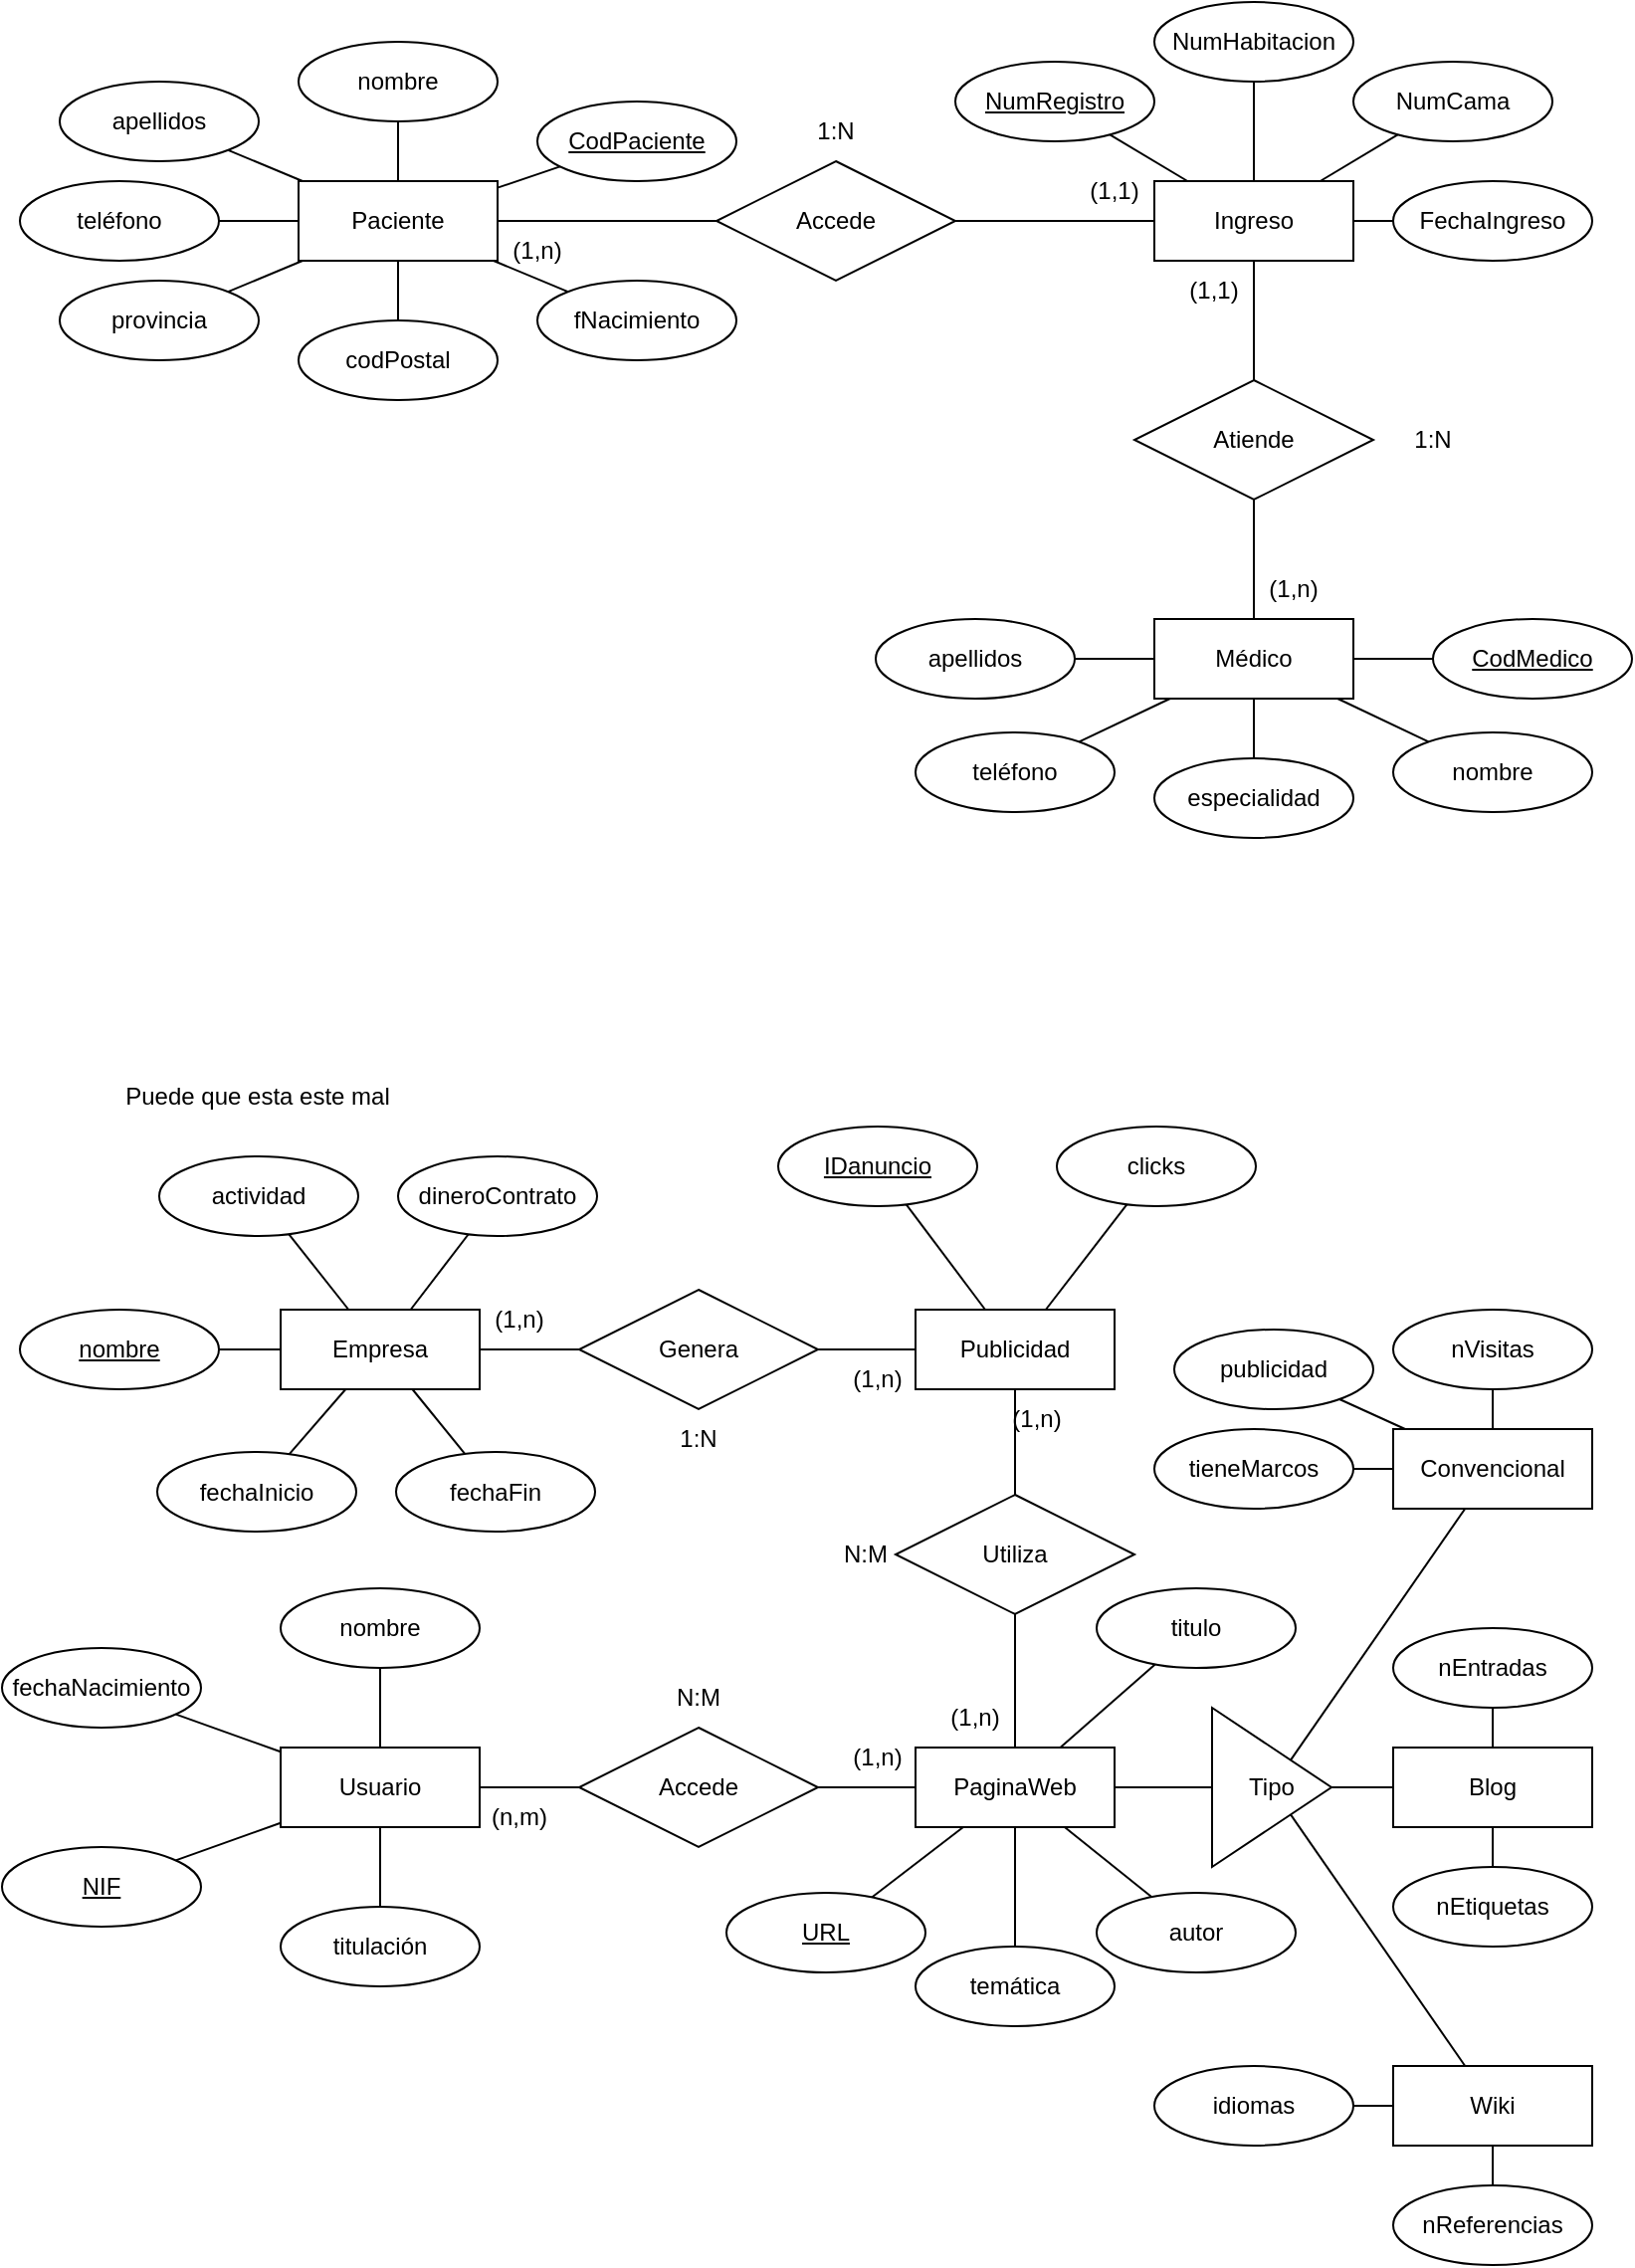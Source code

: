 <mxfile version="24.8.2">
  <diagram name="Página-1" id="OM9QJlv7rs2KJ2Hx93Fb">
    <mxGraphModel dx="1080" dy="687" grid="1" gridSize="10" guides="1" tooltips="1" connect="1" arrows="1" fold="1" page="1" pageScale="1" pageWidth="827" pageHeight="1169" math="0" shadow="0">
      <root>
        <mxCell id="0" />
        <mxCell id="1" parent="0" />
        <mxCell id="q-Yn26P4vF6KLxeXFJKJ-2" value="Paciente" style="whiteSpace=wrap;html=1;align=center;" parent="1" vertex="1">
          <mxGeometry x="149" y="110" width="100" height="40" as="geometry" />
        </mxCell>
        <mxCell id="q-Yn26P4vF6KLxeXFJKJ-3" value="nombre" style="ellipse;whiteSpace=wrap;html=1;align=center;" parent="1" vertex="1">
          <mxGeometry x="149" y="40" width="100" height="40" as="geometry" />
        </mxCell>
        <mxCell id="q-Yn26P4vF6KLxeXFJKJ-4" value="" style="endArrow=none;html=1;rounded=0;" parent="1" source="q-Yn26P4vF6KLxeXFJKJ-2" target="q-Yn26P4vF6KLxeXFJKJ-3" edge="1">
          <mxGeometry relative="1" as="geometry">
            <mxPoint x="159" y="280" as="sourcePoint" />
            <mxPoint x="319" y="280" as="targetPoint" />
          </mxGeometry>
        </mxCell>
        <mxCell id="q-Yn26P4vF6KLxeXFJKJ-5" value="CodPaciente" style="ellipse;whiteSpace=wrap;html=1;align=center;fontStyle=4;" parent="1" vertex="1">
          <mxGeometry x="269" y="70" width="100" height="40" as="geometry" />
        </mxCell>
        <mxCell id="q-Yn26P4vF6KLxeXFJKJ-6" value="" style="endArrow=none;html=1;rounded=0;" parent="1" source="q-Yn26P4vF6KLxeXFJKJ-5" target="q-Yn26P4vF6KLxeXFJKJ-2" edge="1">
          <mxGeometry relative="1" as="geometry">
            <mxPoint x="187" y="120" as="sourcePoint" />
            <mxPoint x="129" y="68" as="targetPoint" />
          </mxGeometry>
        </mxCell>
        <mxCell id="q-Yn26P4vF6KLxeXFJKJ-7" value="apellidos" style="ellipse;whiteSpace=wrap;html=1;align=center;" parent="1" vertex="1">
          <mxGeometry x="29" y="60" width="100" height="40" as="geometry" />
        </mxCell>
        <mxCell id="q-Yn26P4vF6KLxeXFJKJ-8" value="" style="endArrow=none;html=1;rounded=0;" parent="1" source="q-Yn26P4vF6KLxeXFJKJ-2" target="q-Yn26P4vF6KLxeXFJKJ-7" edge="1">
          <mxGeometry relative="1" as="geometry">
            <mxPoint x="163" y="230" as="sourcePoint" />
            <mxPoint x="305" y="400" as="targetPoint" />
          </mxGeometry>
        </mxCell>
        <mxCell id="q-Yn26P4vF6KLxeXFJKJ-9" value="teléfono" style="ellipse;whiteSpace=wrap;html=1;align=center;" parent="1" vertex="1">
          <mxGeometry x="9" y="110" width="100" height="40" as="geometry" />
        </mxCell>
        <mxCell id="q-Yn26P4vF6KLxeXFJKJ-10" value="" style="endArrow=none;html=1;rounded=0;" parent="1" source="q-Yn26P4vF6KLxeXFJKJ-2" target="q-Yn26P4vF6KLxeXFJKJ-9" edge="1">
          <mxGeometry relative="1" as="geometry">
            <mxPoint x="149" y="177" as="sourcePoint" />
            <mxPoint x="305" y="460" as="targetPoint" />
          </mxGeometry>
        </mxCell>
        <mxCell id="q-Yn26P4vF6KLxeXFJKJ-11" value="provincia" style="ellipse;whiteSpace=wrap;html=1;align=center;" parent="1" vertex="1">
          <mxGeometry x="29" y="160" width="100" height="40" as="geometry" />
        </mxCell>
        <mxCell id="q-Yn26P4vF6KLxeXFJKJ-12" value="" style="endArrow=none;html=1;rounded=0;" parent="1" source="q-Yn26P4vF6KLxeXFJKJ-2" target="q-Yn26P4vF6KLxeXFJKJ-11" edge="1">
          <mxGeometry relative="1" as="geometry">
            <mxPoint x="179" y="193" as="sourcePoint" />
            <mxPoint x="335" y="510" as="targetPoint" />
          </mxGeometry>
        </mxCell>
        <mxCell id="q-Yn26P4vF6KLxeXFJKJ-13" value="codPostal" style="ellipse;whiteSpace=wrap;html=1;align=center;" parent="1" vertex="1">
          <mxGeometry x="149" y="180" width="100" height="40" as="geometry" />
        </mxCell>
        <mxCell id="q-Yn26P4vF6KLxeXFJKJ-14" value="" style="endArrow=none;html=1;rounded=0;" parent="1" source="q-Yn26P4vF6KLxeXFJKJ-2" target="q-Yn26P4vF6KLxeXFJKJ-13" edge="1">
          <mxGeometry relative="1" as="geometry">
            <mxPoint x="298" y="150" as="sourcePoint" />
            <mxPoint x="445" y="513" as="targetPoint" />
          </mxGeometry>
        </mxCell>
        <mxCell id="q-Yn26P4vF6KLxeXFJKJ-15" value="fNacimiento" style="ellipse;whiteSpace=wrap;html=1;align=center;" parent="1" vertex="1">
          <mxGeometry x="269" y="160" width="100" height="40" as="geometry" />
        </mxCell>
        <mxCell id="q-Yn26P4vF6KLxeXFJKJ-16" value="" style="endArrow=none;html=1;rounded=0;" parent="1" source="q-Yn26P4vF6KLxeXFJKJ-2" target="q-Yn26P4vF6KLxeXFJKJ-15" edge="1">
          <mxGeometry relative="1" as="geometry">
            <mxPoint x="307" y="140" as="sourcePoint" />
            <mxPoint x="548" y="503" as="targetPoint" />
          </mxGeometry>
        </mxCell>
        <mxCell id="q-Yn26P4vF6KLxeXFJKJ-17" value="Accede" style="shape=rhombus;perimeter=rhombusPerimeter;whiteSpace=wrap;html=1;align=center;" parent="1" vertex="1">
          <mxGeometry x="359" y="100" width="120" height="60" as="geometry" />
        </mxCell>
        <mxCell id="q-Yn26P4vF6KLxeXFJKJ-18" value="" style="endArrow=none;html=1;rounded=0;" parent="1" source="q-Yn26P4vF6KLxeXFJKJ-2" target="q-Yn26P4vF6KLxeXFJKJ-17" edge="1">
          <mxGeometry relative="1" as="geometry">
            <mxPoint x="243" y="160" as="sourcePoint" />
            <mxPoint x="304" y="196" as="targetPoint" />
          </mxGeometry>
        </mxCell>
        <mxCell id="q-Yn26P4vF6KLxeXFJKJ-19" value="Médico" style="whiteSpace=wrap;html=1;align=center;" parent="1" vertex="1">
          <mxGeometry x="579" y="330" width="100" height="40" as="geometry" />
        </mxCell>
        <mxCell id="q-Yn26P4vF6KLxeXFJKJ-20" value="nombre" style="ellipse;whiteSpace=wrap;html=1;align=center;" parent="1" vertex="1">
          <mxGeometry x="699" y="387" width="100" height="40" as="geometry" />
        </mxCell>
        <mxCell id="q-Yn26P4vF6KLxeXFJKJ-21" value="" style="endArrow=none;html=1;rounded=0;" parent="1" source="q-Yn26P4vF6KLxeXFJKJ-19" target="q-Yn26P4vF6KLxeXFJKJ-20" edge="1">
          <mxGeometry relative="1" as="geometry">
            <mxPoint x="589" y="500" as="sourcePoint" />
            <mxPoint x="749" y="500" as="targetPoint" />
          </mxGeometry>
        </mxCell>
        <mxCell id="q-Yn26P4vF6KLxeXFJKJ-22" value="CodMedico" style="ellipse;whiteSpace=wrap;html=1;align=center;fontStyle=4;" parent="1" vertex="1">
          <mxGeometry x="719" y="330" width="100" height="40" as="geometry" />
        </mxCell>
        <mxCell id="q-Yn26P4vF6KLxeXFJKJ-23" value="" style="endArrow=none;html=1;rounded=0;" parent="1" source="q-Yn26P4vF6KLxeXFJKJ-22" target="q-Yn26P4vF6KLxeXFJKJ-19" edge="1">
          <mxGeometry relative="1" as="geometry">
            <mxPoint x="617" y="340" as="sourcePoint" />
            <mxPoint x="559" y="288" as="targetPoint" />
          </mxGeometry>
        </mxCell>
        <mxCell id="q-Yn26P4vF6KLxeXFJKJ-24" value="apellidos" style="ellipse;whiteSpace=wrap;html=1;align=center;" parent="1" vertex="1">
          <mxGeometry x="439" y="330" width="100" height="40" as="geometry" />
        </mxCell>
        <mxCell id="q-Yn26P4vF6KLxeXFJKJ-25" value="" style="endArrow=none;html=1;rounded=0;" parent="1" source="q-Yn26P4vF6KLxeXFJKJ-19" target="q-Yn26P4vF6KLxeXFJKJ-24" edge="1">
          <mxGeometry relative="1" as="geometry">
            <mxPoint x="593" y="450" as="sourcePoint" />
            <mxPoint x="735" y="620" as="targetPoint" />
          </mxGeometry>
        </mxCell>
        <mxCell id="q-Yn26P4vF6KLxeXFJKJ-26" value="teléfono" style="ellipse;whiteSpace=wrap;html=1;align=center;" parent="1" vertex="1">
          <mxGeometry x="459" y="387" width="100" height="40" as="geometry" />
        </mxCell>
        <mxCell id="q-Yn26P4vF6KLxeXFJKJ-27" value="" style="endArrow=none;html=1;rounded=0;" parent="1" source="q-Yn26P4vF6KLxeXFJKJ-19" target="q-Yn26P4vF6KLxeXFJKJ-26" edge="1">
          <mxGeometry relative="1" as="geometry">
            <mxPoint x="579" y="397" as="sourcePoint" />
            <mxPoint x="735" y="680" as="targetPoint" />
          </mxGeometry>
        </mxCell>
        <mxCell id="q-Yn26P4vF6KLxeXFJKJ-32" value="especialidad" style="ellipse;whiteSpace=wrap;html=1;align=center;" parent="1" vertex="1">
          <mxGeometry x="579" y="400" width="100" height="40" as="geometry" />
        </mxCell>
        <mxCell id="q-Yn26P4vF6KLxeXFJKJ-33" value="" style="endArrow=none;html=1;rounded=0;" parent="1" source="q-Yn26P4vF6KLxeXFJKJ-19" target="q-Yn26P4vF6KLxeXFJKJ-32" edge="1">
          <mxGeometry relative="1" as="geometry">
            <mxPoint x="737" y="360" as="sourcePoint" />
            <mxPoint x="978" y="723" as="targetPoint" />
          </mxGeometry>
        </mxCell>
        <mxCell id="q-Yn26P4vF6KLxeXFJKJ-34" value="Ingreso" style="whiteSpace=wrap;html=1;align=center;" parent="1" vertex="1">
          <mxGeometry x="579" y="110" width="100" height="40" as="geometry" />
        </mxCell>
        <mxCell id="q-Yn26P4vF6KLxeXFJKJ-35" value="" style="endArrow=none;html=1;rounded=0;" parent="1" source="q-Yn26P4vF6KLxeXFJKJ-17" target="q-Yn26P4vF6KLxeXFJKJ-34" edge="1">
          <mxGeometry relative="1" as="geometry">
            <mxPoint x="499" y="220" as="sourcePoint" />
            <mxPoint x="659" y="220" as="targetPoint" />
          </mxGeometry>
        </mxCell>
        <mxCell id="q-Yn26P4vF6KLxeXFJKJ-37" value="NumRegistro" style="ellipse;whiteSpace=wrap;html=1;align=center;fontStyle=4;" parent="1" vertex="1">
          <mxGeometry x="479" y="50" width="100" height="40" as="geometry" />
        </mxCell>
        <mxCell id="q-Yn26P4vF6KLxeXFJKJ-38" value="" style="endArrow=none;html=1;rounded=0;" parent="1" source="q-Yn26P4vF6KLxeXFJKJ-37" target="q-Yn26P4vF6KLxeXFJKJ-34" edge="1">
          <mxGeometry relative="1" as="geometry">
            <mxPoint x="449" y="270" as="sourcePoint" />
            <mxPoint x="609" y="270" as="targetPoint" />
          </mxGeometry>
        </mxCell>
        <mxCell id="q-Yn26P4vF6KLxeXFJKJ-39" value="NumCama" style="ellipse;whiteSpace=wrap;html=1;align=center;" parent="1" vertex="1">
          <mxGeometry x="679" y="50" width="100" height="40" as="geometry" />
        </mxCell>
        <mxCell id="q-Yn26P4vF6KLxeXFJKJ-40" value="" style="endArrow=none;html=1;rounded=0;" parent="1" source="q-Yn26P4vF6KLxeXFJKJ-34" target="q-Yn26P4vF6KLxeXFJKJ-39" edge="1">
          <mxGeometry relative="1" as="geometry">
            <mxPoint x="429" y="120" as="sourcePoint" />
            <mxPoint x="429" y="110" as="targetPoint" />
          </mxGeometry>
        </mxCell>
        <mxCell id="q-Yn26P4vF6KLxeXFJKJ-41" value="FechaIngreso" style="ellipse;whiteSpace=wrap;html=1;align=center;" parent="1" vertex="1">
          <mxGeometry x="699" y="110" width="100" height="40" as="geometry" />
        </mxCell>
        <mxCell id="q-Yn26P4vF6KLxeXFJKJ-42" value="" style="endArrow=none;html=1;rounded=0;" parent="1" source="q-Yn26P4vF6KLxeXFJKJ-34" target="q-Yn26P4vF6KLxeXFJKJ-41" edge="1">
          <mxGeometry relative="1" as="geometry">
            <mxPoint x="413" y="162" as="sourcePoint" />
            <mxPoint x="384" y="201" as="targetPoint" />
          </mxGeometry>
        </mxCell>
        <mxCell id="q-Yn26P4vF6KLxeXFJKJ-43" value="NumHabitacion" style="ellipse;whiteSpace=wrap;html=1;align=center;" parent="1" vertex="1">
          <mxGeometry x="579" y="20" width="100" height="40" as="geometry" />
        </mxCell>
        <mxCell id="q-Yn26P4vF6KLxeXFJKJ-44" value="" style="endArrow=none;html=1;rounded=0;" parent="1" source="q-Yn26P4vF6KLxeXFJKJ-34" target="q-Yn26P4vF6KLxeXFJKJ-43" edge="1">
          <mxGeometry relative="1" as="geometry">
            <mxPoint x="445" y="162" as="sourcePoint" />
            <mxPoint x="474" y="201" as="targetPoint" />
          </mxGeometry>
        </mxCell>
        <mxCell id="q-Yn26P4vF6KLxeXFJKJ-45" value="" style="endArrow=none;html=1;rounded=0;" parent="1" source="q-Yn26P4vF6KLxeXFJKJ-34" target="kMywHeOW3mW8am20AHND-2" edge="1">
          <mxGeometry relative="1" as="geometry">
            <mxPoint x="559" y="260" as="sourcePoint" />
            <mxPoint x="629" y="220" as="targetPoint" />
          </mxGeometry>
        </mxCell>
        <mxCell id="kMywHeOW3mW8am20AHND-2" value="Atiende" style="shape=rhombus;perimeter=rhombusPerimeter;whiteSpace=wrap;html=1;align=center;" parent="1" vertex="1">
          <mxGeometry x="569" y="210" width="120" height="60" as="geometry" />
        </mxCell>
        <mxCell id="kMywHeOW3mW8am20AHND-3" value="" style="endArrow=none;html=1;rounded=0;" parent="1" source="kMywHeOW3mW8am20AHND-2" target="q-Yn26P4vF6KLxeXFJKJ-19" edge="1">
          <mxGeometry relative="1" as="geometry">
            <mxPoint x="639" y="160" as="sourcePoint" />
            <mxPoint x="639" y="230" as="targetPoint" />
          </mxGeometry>
        </mxCell>
        <mxCell id="kMywHeOW3mW8am20AHND-4" value="(1,n)" style="text;html=1;align=center;verticalAlign=middle;whiteSpace=wrap;rounded=0;" parent="1" vertex="1">
          <mxGeometry x="239" y="130" width="60" height="30" as="geometry" />
        </mxCell>
        <mxCell id="kMywHeOW3mW8am20AHND-5" value="(1,1)" style="text;html=1;align=center;verticalAlign=middle;whiteSpace=wrap;rounded=0;" parent="1" vertex="1">
          <mxGeometry x="529" y="100" width="60" height="30" as="geometry" />
        </mxCell>
        <mxCell id="kMywHeOW3mW8am20AHND-6" value="(1,n)" style="text;html=1;align=center;verticalAlign=middle;whiteSpace=wrap;rounded=0;" parent="1" vertex="1">
          <mxGeometry x="619" y="300" width="60" height="30" as="geometry" />
        </mxCell>
        <mxCell id="kMywHeOW3mW8am20AHND-7" value="(1,1)" style="text;html=1;align=center;verticalAlign=middle;whiteSpace=wrap;rounded=0;" parent="1" vertex="1">
          <mxGeometry x="579" y="150" width="60" height="30" as="geometry" />
        </mxCell>
        <mxCell id="kMywHeOW3mW8am20AHND-9" value="1:N" style="text;html=1;align=center;verticalAlign=middle;whiteSpace=wrap;rounded=0;" parent="1" vertex="1">
          <mxGeometry x="689" y="225" width="60" height="30" as="geometry" />
        </mxCell>
        <mxCell id="kMywHeOW3mW8am20AHND-10" value="1:N" style="text;html=1;align=center;verticalAlign=middle;whiteSpace=wrap;rounded=0;" parent="1" vertex="1">
          <mxGeometry x="389" y="70" width="60" height="30" as="geometry" />
        </mxCell>
        <mxCell id="kMywHeOW3mW8am20AHND-11" value="Usuario" style="whiteSpace=wrap;html=1;align=center;" parent="1" vertex="1">
          <mxGeometry x="140" y="897" width="100" height="40" as="geometry" />
        </mxCell>
        <mxCell id="kMywHeOW3mW8am20AHND-12" value="nombre" style="ellipse;whiteSpace=wrap;html=1;align=center;" parent="1" vertex="1">
          <mxGeometry x="140" y="817" width="100" height="40" as="geometry" />
        </mxCell>
        <mxCell id="kMywHeOW3mW8am20AHND-13" value="" style="endArrow=none;html=1;rounded=0;" parent="1" source="kMywHeOW3mW8am20AHND-12" target="kMywHeOW3mW8am20AHND-11" edge="1">
          <mxGeometry relative="1" as="geometry">
            <mxPoint x="577" y="597" as="sourcePoint" />
            <mxPoint x="532" y="619" as="targetPoint" />
          </mxGeometry>
        </mxCell>
        <mxCell id="kMywHeOW3mW8am20AHND-14" value="NIF" style="ellipse;whiteSpace=wrap;html=1;align=center;fontStyle=4;" parent="1" vertex="1">
          <mxGeometry y="947" width="100" height="40" as="geometry" />
        </mxCell>
        <mxCell id="kMywHeOW3mW8am20AHND-15" value="" style="endArrow=none;html=1;rounded=0;" parent="1" source="kMywHeOW3mW8am20AHND-11" target="kMywHeOW3mW8am20AHND-14" edge="1">
          <mxGeometry relative="1" as="geometry">
            <mxPoint x="200" y="857" as="sourcePoint" />
            <mxPoint x="200" y="907" as="targetPoint" />
          </mxGeometry>
        </mxCell>
        <mxCell id="kMywHeOW3mW8am20AHND-16" value="fechaNacimiento" style="ellipse;whiteSpace=wrap;html=1;align=center;" parent="1" vertex="1">
          <mxGeometry y="847" width="100" height="40" as="geometry" />
        </mxCell>
        <mxCell id="kMywHeOW3mW8am20AHND-17" value="" style="endArrow=none;html=1;rounded=0;" parent="1" source="kMywHeOW3mW8am20AHND-16" target="kMywHeOW3mW8am20AHND-11" edge="1">
          <mxGeometry relative="1" as="geometry">
            <mxPoint x="200" y="857" as="sourcePoint" />
            <mxPoint x="200" y="907" as="targetPoint" />
          </mxGeometry>
        </mxCell>
        <mxCell id="kMywHeOW3mW8am20AHND-18" value="titulación" style="ellipse;whiteSpace=wrap;html=1;align=center;" parent="1" vertex="1">
          <mxGeometry x="140" y="977" width="100" height="40" as="geometry" />
        </mxCell>
        <mxCell id="kMywHeOW3mW8am20AHND-19" value="" style="endArrow=none;html=1;rounded=0;" parent="1" source="kMywHeOW3mW8am20AHND-18" target="kMywHeOW3mW8am20AHND-11" edge="1">
          <mxGeometry relative="1" as="geometry">
            <mxPoint x="179" y="967" as="sourcePoint" />
            <mxPoint x="129" y="1007" as="targetPoint" />
          </mxGeometry>
        </mxCell>
        <mxCell id="kMywHeOW3mW8am20AHND-20" value="PaginaWeb" style="whiteSpace=wrap;html=1;align=center;" parent="1" vertex="1">
          <mxGeometry x="459" y="897" width="100" height="40" as="geometry" />
        </mxCell>
        <mxCell id="kMywHeOW3mW8am20AHND-21" value="Accede" style="shape=rhombus;perimeter=rhombusPerimeter;whiteSpace=wrap;html=1;align=center;" parent="1" vertex="1">
          <mxGeometry x="290" y="887" width="120" height="60" as="geometry" />
        </mxCell>
        <mxCell id="kMywHeOW3mW8am20AHND-22" value="" style="endArrow=none;html=1;rounded=0;" parent="1" source="kMywHeOW3mW8am20AHND-11" target="kMywHeOW3mW8am20AHND-21" edge="1">
          <mxGeometry relative="1" as="geometry">
            <mxPoint x="200" y="987" as="sourcePoint" />
            <mxPoint x="200" y="947" as="targetPoint" />
          </mxGeometry>
        </mxCell>
        <mxCell id="kMywHeOW3mW8am20AHND-23" value="" style="endArrow=none;html=1;rounded=0;" parent="1" source="kMywHeOW3mW8am20AHND-21" target="kMywHeOW3mW8am20AHND-20" edge="1">
          <mxGeometry relative="1" as="geometry">
            <mxPoint x="250" y="927" as="sourcePoint" />
            <mxPoint x="289" y="927" as="targetPoint" />
          </mxGeometry>
        </mxCell>
        <mxCell id="kMywHeOW3mW8am20AHND-24" value="Tipo" style="triangle;whiteSpace=wrap;html=1;" parent="1" vertex="1">
          <mxGeometry x="608" y="877" width="60" height="80" as="geometry" />
        </mxCell>
        <mxCell id="kMywHeOW3mW8am20AHND-26" value="" style="endArrow=none;html=1;rounded=0;" parent="1" source="kMywHeOW3mW8am20AHND-24" target="kMywHeOW3mW8am20AHND-29" edge="1">
          <mxGeometry relative="1" as="geometry">
            <mxPoint x="569" y="1047" as="sourcePoint" />
            <mxPoint x="729" y="1047" as="targetPoint" />
          </mxGeometry>
        </mxCell>
        <mxCell id="kMywHeOW3mW8am20AHND-27" value="Wiki" style="whiteSpace=wrap;html=1;align=center;" parent="1" vertex="1">
          <mxGeometry x="699" y="1057" width="100" height="40" as="geometry" />
        </mxCell>
        <mxCell id="kMywHeOW3mW8am20AHND-28" value="Blog" style="whiteSpace=wrap;html=1;align=center;" parent="1" vertex="1">
          <mxGeometry x="699" y="897" width="100" height="40" as="geometry" />
        </mxCell>
        <mxCell id="kMywHeOW3mW8am20AHND-29" value="Convencional" style="whiteSpace=wrap;html=1;align=center;" parent="1" vertex="1">
          <mxGeometry x="699" y="737" width="100" height="40" as="geometry" />
        </mxCell>
        <mxCell id="kMywHeOW3mW8am20AHND-30" value="" style="endArrow=none;html=1;rounded=0;" parent="1" source="kMywHeOW3mW8am20AHND-24" target="kMywHeOW3mW8am20AHND-28" edge="1">
          <mxGeometry relative="1" as="geometry">
            <mxPoint x="662" y="917" as="sourcePoint" />
            <mxPoint x="731" y="867" as="targetPoint" />
          </mxGeometry>
        </mxCell>
        <mxCell id="kMywHeOW3mW8am20AHND-31" value="" style="endArrow=none;html=1;rounded=0;" parent="1" source="kMywHeOW3mW8am20AHND-24" target="kMywHeOW3mW8am20AHND-27" edge="1">
          <mxGeometry relative="1" as="geometry">
            <mxPoint x="678" y="927" as="sourcePoint" />
            <mxPoint x="709" y="927" as="targetPoint" />
          </mxGeometry>
        </mxCell>
        <mxCell id="kMywHeOW3mW8am20AHND-32" value="" style="endArrow=none;html=1;rounded=0;" parent="1" source="kMywHeOW3mW8am20AHND-20" target="kMywHeOW3mW8am20AHND-24" edge="1">
          <mxGeometry relative="1" as="geometry">
            <mxPoint x="440" y="927" as="sourcePoint" />
            <mxPoint x="489" y="927" as="targetPoint" />
          </mxGeometry>
        </mxCell>
        <mxCell id="kMywHeOW3mW8am20AHND-33" value="titulo" style="ellipse;whiteSpace=wrap;html=1;align=center;" parent="1" vertex="1">
          <mxGeometry x="550" y="817" width="100" height="40" as="geometry" />
        </mxCell>
        <mxCell id="kMywHeOW3mW8am20AHND-34" value="" style="endArrow=none;html=1;rounded=0;" parent="1" source="kMywHeOW3mW8am20AHND-33" target="kMywHeOW3mW8am20AHND-20" edge="1">
          <mxGeometry relative="1" as="geometry">
            <mxPoint x="896" y="577" as="sourcePoint" />
            <mxPoint x="509" y="877" as="targetPoint" />
          </mxGeometry>
        </mxCell>
        <mxCell id="kMywHeOW3mW8am20AHND-35" value="URL" style="ellipse;whiteSpace=wrap;html=1;align=center;fontStyle=4;" parent="1" vertex="1">
          <mxGeometry x="364" y="970" width="100" height="40" as="geometry" />
        </mxCell>
        <mxCell id="kMywHeOW3mW8am20AHND-36" value="" style="endArrow=none;html=1;rounded=0;" parent="1" source="kMywHeOW3mW8am20AHND-20" target="kMywHeOW3mW8am20AHND-35" edge="1">
          <mxGeometry relative="1" as="geometry">
            <mxPoint x="150" y="945" as="sourcePoint" />
            <mxPoint x="97" y="964" as="targetPoint" />
          </mxGeometry>
        </mxCell>
        <mxCell id="kMywHeOW3mW8am20AHND-38" value="temática" style="ellipse;whiteSpace=wrap;html=1;align=center;" parent="1" vertex="1">
          <mxGeometry x="459" y="997" width="100" height="40" as="geometry" />
        </mxCell>
        <mxCell id="kMywHeOW3mW8am20AHND-39" value="" style="endArrow=none;html=1;rounded=0;" parent="1" source="kMywHeOW3mW8am20AHND-38" target="kMywHeOW3mW8am20AHND-20" edge="1">
          <mxGeometry relative="1" as="geometry">
            <mxPoint x="847" y="757" as="sourcePoint" />
            <mxPoint x="460" y="1077" as="targetPoint" />
          </mxGeometry>
        </mxCell>
        <mxCell id="kMywHeOW3mW8am20AHND-40" value="autor" style="ellipse;whiteSpace=wrap;html=1;align=center;" parent="1" vertex="1">
          <mxGeometry x="550" y="970" width="100" height="40" as="geometry" />
        </mxCell>
        <mxCell id="kMywHeOW3mW8am20AHND-41" value="" style="endArrow=none;html=1;rounded=0;" parent="1" source="kMywHeOW3mW8am20AHND-40" target="kMywHeOW3mW8am20AHND-20" edge="1">
          <mxGeometry relative="1" as="geometry">
            <mxPoint x="947" y="787" as="sourcePoint" />
            <mxPoint x="576" y="967" as="targetPoint" />
          </mxGeometry>
        </mxCell>
        <mxCell id="kMywHeOW3mW8am20AHND-42" value="nVisitas" style="ellipse;whiteSpace=wrap;html=1;align=center;" parent="1" vertex="1">
          <mxGeometry x="699" y="677" width="100" height="40" as="geometry" />
        </mxCell>
        <mxCell id="kMywHeOW3mW8am20AHND-43" value="" style="endArrow=none;html=1;rounded=0;" parent="1" source="kMywHeOW3mW8am20AHND-42" target="kMywHeOW3mW8am20AHND-29" edge="1">
          <mxGeometry relative="1" as="geometry">
            <mxPoint x="590" y="797" as="sourcePoint" />
            <mxPoint x="750" y="797" as="targetPoint" />
          </mxGeometry>
        </mxCell>
        <mxCell id="kMywHeOW3mW8am20AHND-44" value="publicidad" style="ellipse;whiteSpace=wrap;html=1;align=center;" parent="1" vertex="1">
          <mxGeometry x="589" y="687" width="100" height="40" as="geometry" />
        </mxCell>
        <mxCell id="kMywHeOW3mW8am20AHND-45" value="" style="endArrow=none;html=1;rounded=0;" parent="1" source="kMywHeOW3mW8am20AHND-44" target="kMywHeOW3mW8am20AHND-29" edge="1">
          <mxGeometry relative="1" as="geometry">
            <mxPoint x="490" y="817" as="sourcePoint" />
            <mxPoint x="649" y="757" as="targetPoint" />
          </mxGeometry>
        </mxCell>
        <mxCell id="kMywHeOW3mW8am20AHND-46" value="tieneMarcos" style="ellipse;whiteSpace=wrap;html=1;align=center;" parent="1" vertex="1">
          <mxGeometry x="579" y="737" width="100" height="40" as="geometry" />
        </mxCell>
        <mxCell id="kMywHeOW3mW8am20AHND-47" value="" style="endArrow=none;html=1;rounded=0;" parent="1" source="kMywHeOW3mW8am20AHND-46" target="kMywHeOW3mW8am20AHND-29" edge="1">
          <mxGeometry relative="1" as="geometry">
            <mxPoint x="682" y="732" as="sourcePoint" />
            <mxPoint x="715" y="747" as="targetPoint" />
          </mxGeometry>
        </mxCell>
        <mxCell id="kMywHeOW3mW8am20AHND-48" value="nEntradas" style="ellipse;whiteSpace=wrap;html=1;align=center;" parent="1" vertex="1">
          <mxGeometry x="699" y="837" width="100" height="40" as="geometry" />
        </mxCell>
        <mxCell id="kMywHeOW3mW8am20AHND-49" value="" style="endArrow=none;html=1;rounded=0;" parent="1" source="kMywHeOW3mW8am20AHND-48" target="kMywHeOW3mW8am20AHND-28" edge="1">
          <mxGeometry relative="1" as="geometry">
            <mxPoint x="810" y="832" as="sourcePoint" />
            <mxPoint x="827" y="857" as="targetPoint" />
          </mxGeometry>
        </mxCell>
        <mxCell id="kMywHeOW3mW8am20AHND-50" value="nEtiquetas" style="ellipse;whiteSpace=wrap;html=1;align=center;" parent="1" vertex="1">
          <mxGeometry x="699" y="957" width="100" height="40" as="geometry" />
        </mxCell>
        <mxCell id="kMywHeOW3mW8am20AHND-51" value="" style="endArrow=none;html=1;rounded=0;" parent="1" source="kMywHeOW3mW8am20AHND-50" target="kMywHeOW3mW8am20AHND-28" edge="1">
          <mxGeometry relative="1" as="geometry">
            <mxPoint x="810" y="952" as="sourcePoint" />
            <mxPoint x="749" y="1017" as="targetPoint" />
          </mxGeometry>
        </mxCell>
        <mxCell id="kMywHeOW3mW8am20AHND-52" value="nReferencias" style="ellipse;whiteSpace=wrap;html=1;align=center;" parent="1" vertex="1">
          <mxGeometry x="699" y="1117" width="100" height="40" as="geometry" />
        </mxCell>
        <mxCell id="kMywHeOW3mW8am20AHND-53" value="" style="endArrow=none;html=1;rounded=0;" parent="1" source="kMywHeOW3mW8am20AHND-52" target="kMywHeOW3mW8am20AHND-27" edge="1">
          <mxGeometry relative="1" as="geometry">
            <mxPoint x="810" y="1122" as="sourcePoint" />
            <mxPoint x="749" y="1107" as="targetPoint" />
          </mxGeometry>
        </mxCell>
        <mxCell id="kMywHeOW3mW8am20AHND-55" value="idiomas" style="ellipse;whiteSpace=wrap;html=1;align=center;" parent="1" vertex="1">
          <mxGeometry x="579" y="1057" width="100" height="40" as="geometry" />
        </mxCell>
        <mxCell id="kMywHeOW3mW8am20AHND-56" value="" style="endArrow=none;html=1;rounded=0;" parent="1" source="kMywHeOW3mW8am20AHND-55" target="kMywHeOW3mW8am20AHND-27" edge="1">
          <mxGeometry relative="1" as="geometry">
            <mxPoint x="690" y="1062" as="sourcePoint" />
            <mxPoint x="629" y="1037" as="targetPoint" />
          </mxGeometry>
        </mxCell>
        <mxCell id="kMywHeOW3mW8am20AHND-57" value="(1,n)" style="text;html=1;align=center;verticalAlign=middle;whiteSpace=wrap;rounded=0;" parent="1" vertex="1">
          <mxGeometry x="410" y="887" width="60" height="30" as="geometry" />
        </mxCell>
        <mxCell id="kMywHeOW3mW8am20AHND-58" value="(n,m)" style="text;html=1;align=center;verticalAlign=middle;whiteSpace=wrap;rounded=0;" parent="1" vertex="1">
          <mxGeometry x="230" y="917" width="60" height="30" as="geometry" />
        </mxCell>
        <mxCell id="kMywHeOW3mW8am20AHND-59" value="N:M" style="text;html=1;align=center;verticalAlign=middle;whiteSpace=wrap;rounded=0;" parent="1" vertex="1">
          <mxGeometry x="320" y="857" width="60" height="30" as="geometry" />
        </mxCell>
        <mxCell id="kMywHeOW3mW8am20AHND-60" value="Utiliza" style="shape=rhombus;perimeter=rhombusPerimeter;whiteSpace=wrap;html=1;align=center;" parent="1" vertex="1">
          <mxGeometry x="449" y="770" width="120" height="60" as="geometry" />
        </mxCell>
        <mxCell id="kMywHeOW3mW8am20AHND-61" value="" style="endArrow=none;html=1;rounded=0;" parent="1" source="kMywHeOW3mW8am20AHND-60" target="kMywHeOW3mW8am20AHND-20" edge="1">
          <mxGeometry relative="1" as="geometry">
            <mxPoint x="370" y="840" as="sourcePoint" />
            <mxPoint x="530" y="840" as="targetPoint" />
          </mxGeometry>
        </mxCell>
        <mxCell id="kMywHeOW3mW8am20AHND-62" value="Publicidad" style="whiteSpace=wrap;html=1;align=center;" parent="1" vertex="1">
          <mxGeometry x="459" y="677" width="100" height="40" as="geometry" />
        </mxCell>
        <mxCell id="kMywHeOW3mW8am20AHND-63" value="" style="endArrow=none;html=1;rounded=0;" parent="1" source="kMywHeOW3mW8am20AHND-62" target="kMywHeOW3mW8am20AHND-60" edge="1">
          <mxGeometry relative="1" as="geometry">
            <mxPoint x="519" y="820" as="sourcePoint" />
            <mxPoint x="519" y="907" as="targetPoint" />
          </mxGeometry>
        </mxCell>
        <mxCell id="kMywHeOW3mW8am20AHND-64" value="Genera" style="shape=rhombus;perimeter=rhombusPerimeter;whiteSpace=wrap;html=1;align=center;" parent="1" vertex="1">
          <mxGeometry x="290" y="667" width="120" height="60" as="geometry" />
        </mxCell>
        <mxCell id="kMywHeOW3mW8am20AHND-65" value="Empresa" style="whiteSpace=wrap;html=1;align=center;" parent="1" vertex="1">
          <mxGeometry x="140" y="677" width="100" height="40" as="geometry" />
        </mxCell>
        <mxCell id="kMywHeOW3mW8am20AHND-67" value="" style="endArrow=none;html=1;rounded=0;" parent="1" source="kMywHeOW3mW8am20AHND-64" target="kMywHeOW3mW8am20AHND-65" edge="1">
          <mxGeometry relative="1" as="geometry">
            <mxPoint x="210" y="724" as="sourcePoint" />
            <mxPoint x="210" y="824" as="targetPoint" />
          </mxGeometry>
        </mxCell>
        <mxCell id="kMywHeOW3mW8am20AHND-68" value="" style="endArrow=none;html=1;rounded=0;" parent="1" source="kMywHeOW3mW8am20AHND-62" target="kMywHeOW3mW8am20AHND-64" edge="1">
          <mxGeometry relative="1" as="geometry">
            <mxPoint x="529" y="717" as="sourcePoint" />
            <mxPoint x="529" y="817" as="targetPoint" />
          </mxGeometry>
        </mxCell>
        <mxCell id="kMywHeOW3mW8am20AHND-70" value="" style="endArrow=none;html=1;rounded=0;" parent="1" source="kMywHeOW3mW8am20AHND-71" target="kMywHeOW3mW8am20AHND-62" edge="1">
          <mxGeometry relative="1" as="geometry">
            <mxPoint x="462.247" y="624.391" as="sourcePoint" />
            <mxPoint x="650" y="650" as="targetPoint" />
          </mxGeometry>
        </mxCell>
        <mxCell id="kMywHeOW3mW8am20AHND-71" value="IDanuncio" style="ellipse;whiteSpace=wrap;html=1;align=center;fontStyle=4;" parent="1" vertex="1">
          <mxGeometry x="390" y="585" width="100" height="40" as="geometry" />
        </mxCell>
        <mxCell id="kMywHeOW3mW8am20AHND-74" value="clicks" style="ellipse;whiteSpace=wrap;html=1;align=center;" parent="1" vertex="1">
          <mxGeometry x="530" y="585" width="100" height="40" as="geometry" />
        </mxCell>
        <mxCell id="kMywHeOW3mW8am20AHND-75" value="" style="endArrow=none;html=1;rounded=0;" parent="1" source="kMywHeOW3mW8am20AHND-74" target="kMywHeOW3mW8am20AHND-62" edge="1">
          <mxGeometry relative="1" as="geometry">
            <mxPoint x="483" y="635" as="sourcePoint" />
            <mxPoint x="520" y="700" as="targetPoint" />
          </mxGeometry>
        </mxCell>
        <mxCell id="kMywHeOW3mW8am20AHND-77" value="" style="endArrow=none;html=1;rounded=0;" parent="1" source="kMywHeOW3mW8am20AHND-82" target="kMywHeOW3mW8am20AHND-65" edge="1">
          <mxGeometry relative="1" as="geometry">
            <mxPoint x="60" y="697" as="sourcePoint" />
            <mxPoint x="290" y="760" as="targetPoint" />
          </mxGeometry>
        </mxCell>
        <mxCell id="kMywHeOW3mW8am20AHND-78" value="fechaInicio" style="ellipse;whiteSpace=wrap;html=1;align=center;" parent="1" vertex="1">
          <mxGeometry x="78" y="748.5" width="100" height="40" as="geometry" />
        </mxCell>
        <mxCell id="kMywHeOW3mW8am20AHND-79" value="" style="endArrow=none;html=1;rounded=0;" parent="1" source="kMywHeOW3mW8am20AHND-65" target="kMywHeOW3mW8am20AHND-78" edge="1">
          <mxGeometry relative="1" as="geometry">
            <mxPoint x="230" y="780" as="sourcePoint" />
            <mxPoint x="390" y="780" as="targetPoint" />
          </mxGeometry>
        </mxCell>
        <mxCell id="kMywHeOW3mW8am20AHND-80" value="fechaFin" style="ellipse;whiteSpace=wrap;html=1;align=center;" parent="1" vertex="1">
          <mxGeometry x="198" y="748.5" width="100" height="40" as="geometry" />
        </mxCell>
        <mxCell id="kMywHeOW3mW8am20AHND-81" value="" style="endArrow=none;html=1;rounded=0;" parent="1" source="kMywHeOW3mW8am20AHND-65" target="kMywHeOW3mW8am20AHND-80" edge="1">
          <mxGeometry relative="1" as="geometry">
            <mxPoint x="137" y="727" as="sourcePoint" />
            <mxPoint x="102" y="781" as="targetPoint" />
          </mxGeometry>
        </mxCell>
        <mxCell id="kMywHeOW3mW8am20AHND-82" value="nombre" style="ellipse;whiteSpace=wrap;html=1;align=center;fontStyle=4;" parent="1" vertex="1">
          <mxGeometry x="9" y="677" width="100" height="40" as="geometry" />
        </mxCell>
        <mxCell id="kMywHeOW3mW8am20AHND-84" value="actividad" style="ellipse;whiteSpace=wrap;html=1;align=center;" parent="1" vertex="1">
          <mxGeometry x="79" y="600" width="100" height="40" as="geometry" />
        </mxCell>
        <mxCell id="kMywHeOW3mW8am20AHND-85" value="" style="endArrow=none;html=1;rounded=0;" parent="1" source="kMywHeOW3mW8am20AHND-65" target="kMywHeOW3mW8am20AHND-84" edge="1">
          <mxGeometry relative="1" as="geometry">
            <mxPoint x="164" y="568.5" as="sourcePoint" />
            <mxPoint x="391" y="631.5" as="targetPoint" />
          </mxGeometry>
        </mxCell>
        <mxCell id="kMywHeOW3mW8am20AHND-86" value="dineroContrato" style="ellipse;whiteSpace=wrap;html=1;align=center;" parent="1" vertex="1">
          <mxGeometry x="199" y="600" width="100" height="40" as="geometry" />
        </mxCell>
        <mxCell id="kMywHeOW3mW8am20AHND-87" value="" style="endArrow=none;html=1;rounded=0;" parent="1" source="kMywHeOW3mW8am20AHND-65" target="kMywHeOW3mW8am20AHND-86" edge="1">
          <mxGeometry relative="1" as="geometry">
            <mxPoint x="197" y="568.5" as="sourcePoint" />
            <mxPoint x="103" y="632.5" as="targetPoint" />
          </mxGeometry>
        </mxCell>
        <mxCell id="kMywHeOW3mW8am20AHND-88" value="(1,n)" style="text;html=1;align=center;verticalAlign=middle;whiteSpace=wrap;rounded=0;" parent="1" vertex="1">
          <mxGeometry x="459" y="867" width="60" height="30" as="geometry" />
        </mxCell>
        <mxCell id="kMywHeOW3mW8am20AHND-89" value="(1,n)" style="text;html=1;align=center;verticalAlign=middle;whiteSpace=wrap;rounded=0;" parent="1" vertex="1">
          <mxGeometry x="490" y="717" width="60" height="30" as="geometry" />
        </mxCell>
        <mxCell id="kMywHeOW3mW8am20AHND-90" value="N:M" style="text;html=1;align=center;verticalAlign=middle;whiteSpace=wrap;rounded=0;" parent="1" vertex="1">
          <mxGeometry x="404" y="785" width="60" height="30" as="geometry" />
        </mxCell>
        <mxCell id="kMywHeOW3mW8am20AHND-91" value="1:N" style="text;html=1;align=center;verticalAlign=middle;whiteSpace=wrap;rounded=0;" parent="1" vertex="1">
          <mxGeometry x="320" y="727" width="60" height="30" as="geometry" />
        </mxCell>
        <mxCell id="kMywHeOW3mW8am20AHND-92" value="(1,n)" style="text;html=1;align=center;verticalAlign=middle;whiteSpace=wrap;rounded=0;" parent="1" vertex="1">
          <mxGeometry x="230" y="667" width="60" height="30" as="geometry" />
        </mxCell>
        <mxCell id="kMywHeOW3mW8am20AHND-93" value="(1,n)" style="text;html=1;align=center;verticalAlign=middle;whiteSpace=wrap;rounded=0;" parent="1" vertex="1">
          <mxGeometry x="410" y="697" width="60" height="30" as="geometry" />
        </mxCell>
        <mxCell id="kMywHeOW3mW8am20AHND-94" value="Puede que esta este mal" style="text;html=1;align=center;verticalAlign=middle;resizable=0;points=[];autosize=1;strokeColor=none;fillColor=none;" parent="1" vertex="1">
          <mxGeometry x="48" y="555" width="160" height="30" as="geometry" />
        </mxCell>
      </root>
    </mxGraphModel>
  </diagram>
</mxfile>
